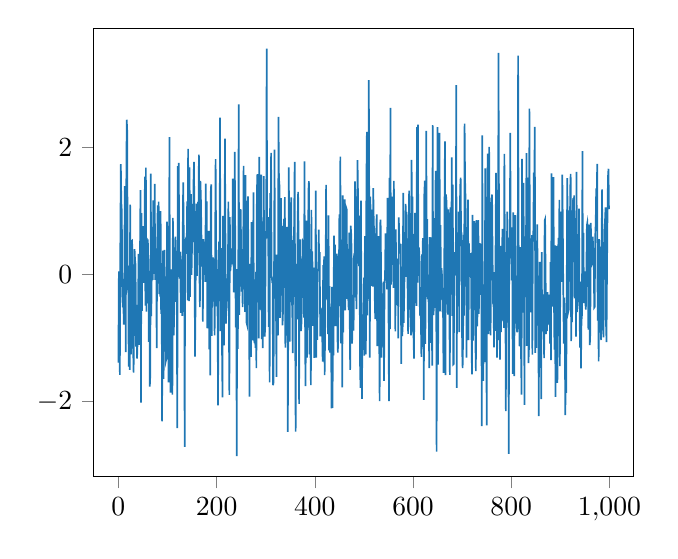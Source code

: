 % This file was created by matplotlib2tikz v0.6.17.
\begin{tikzpicture}

\definecolor{color0}{rgb}{0.122,0.467,0.706}

\begin{axis}[
xmin=-49.95, xmax=1048.95,
ymin=-3.177, ymax=3.875,
tick align=outside,
tick pos=left,
x grid style={white!69.02!black},
y grid style={white!69.02!black}
]
\addplot [semithick, color0, forget plot]
table {%
0 -1.387
1 0.05
2 -0.403
3 -1.577
4 0.545
5 1.739
6 1.128
7 1.0
8 -0.344
9 -0.517
10 -0.364
11 -0.786
12 -0.272
13 1.391
14 0.422
15 -1.218
16 1.283
17 2.435
18 2.259
19 -0.243
20 0.142
21 -1.447
22 -0.923
23 -1.5
24 1.099
25 0.023
26 -1.256
27 0.527
28 0.534
29 -0.091
30 -1.126
31 -1.543
32 -0.656
33 0.399
34 0.225
35 0.157
36 -1.134
37 -0.476
38 -1.32
39 -1.087
40 -0.744
41 0.325
42 -1.105
43 -0.509
44 0.336
45 1.328
46 -2.013
47 0.968
48 -0.572
49 0.51
50 -0.067
51 0.763
52 -0.13
53 0.035
54 1.54
55 -0.489
56 1.684
57 -0.584
58 0.579
59 -0.378
60 0.555
61 0.182
62 -1.06
63 0.057
64 -1.763
65 -1.586
66 1.587
67 -0.654
68 0.039
69 0.497
70 -0.085
71 1.166
72 0.722
73 0.012
74 1.426
75 -0.084
76 0.059
77 0.413
78 -1.155
79 0.354
80 1.088
81 0.173
82 1.148
83 -0.308
84 0.216
85 -0.346
86 0.998
87 -0.618
88 0.045
89 -2.308
90 -0.034
91 0.375
92 -1.64
93 -1.062
94 0.388
95 -1.16
96 -0.322
97 -1.35
98 -1.316
99 0.834
100 0.645
101 -0.372
102 -1.697
103 -0.454
104 2.161
105 -0.543
106 -1.858
107 0.081
108 -0.104
109 -0.211
110 -1.888
111 0.893
112 0.09
113 -0.958
114 0.293
115 -0.43
116 0.595
117 0.262
118 -0.067
119 -0.576
120 -2.417
121 1.704
122 1.255
123 1.756
124 0.011
125 -0.063
126 0.356
127 -0.601
128 -0.352
129 0.238
130 -0.651
131 0.627
132 1.452
133 0.748
134 0.341
135 -2.712
136 0.437
137 0.44
138 0.593
139 0.326
140 1.152
141 -0.407
142 1.978
143 -0.083
144 -0.417
145 1.685
146 -0.351
147 1.106
148 1.264
149 -0.006
150 0.442
151 1.111
152 0.509
153 1.452
154 1.771
155 0.65
156 -1.289
157 -0.591
158 0.67
159 1.115
160 -0.022
161 0.357
162 1.138
163 0.816
164 1.888
165 0.07
166 -0.511
167 1.473
168 1.225
169 0.68
170 0.125
171 0.499
172 -0.741
173 0.559
174 0.337
175 0.464
176 0.134
177 -0.113
178 1.431
179 0.383
180 1.152
181 -0.844
182 -0.781
183 -0.597
184 0.687
185 -1.176
186 -0.001
187 -1.584
188 1.28
189 1.417
190 -0.966
191 -0.045
192 0.022
193 0.272
194 -0.426
195 -0.204
196 -0.957
197 0.351
198 1.815
199 0.535
200 -0.499
201 0.086
202 -0.638
203 -2.059
204 0.216
205 0.519
206 -0.051
207 2.468
208 -0.889
209 0.414
210 0.112
211 -1.131
212 -1.932
213 0.922
214 -0.553
215 -1.113
216 -0.34
217 2.14
218 0.612
219 -0.773
220 -0.529
221 -0.32
222 -0.231
223 0.038
224 1.147
225 -0.721
226 -1.894
227 0.902
228 0.055
229 0.15
230 0.359
231 0.412
232 0.162
233 1.51
234 0.727
235 -0.278
236 0.431
237 1.931
238 0.531
239 -0.829
240 0.085
241 -2.856
242 -0.15
243 -1.167
244 -0.437
245 2.678
246 -0.634
247 -0.017
248 0.474
249 1.031
250 0.435
251 -0.27
252 0.261
253 -0.51
254 -0.02
255 1.71
256 0.39
257 0.127
258 -0.588
259 1.564
260 -0.354
261 -0.755
262 -0.786
263 1.058
264 1.228
265 -0.482
266 -0.185
267 -1.92
268 0.169
269 -1.081
270 -1.296
271 0.825
272 -0.944
273 0.715
274 -1.035
275 1.294
276 -0.918
277 -1.076
278 -0.68
279 -1.152
280 0.041
281 -1.473
282 1.283
283 1.578
284 -0.438
285 0.19
286 -1.005
287 1.852
288 -0.552
289 -0.474
290 -0.512
291 1.572
292 -1.014
293 0.148
294 -1.157
295 -0.494
296 1.549
297 0.118
298 -0.975
299 -0.814
300 0.65
301 0.689
302 3.554
303 0.57
304 0.732
305 0.905
306 -0.824
307 0.056
308 -1.694
309 1.281
310 0.538
311 1.916
312 -0.016
313 -0.093
314 -0.08
315 -1.74
316 -1.695
317 0.087
318 1.964
319 -0.302
320 0.312
321 -0.592
322 -1.611
323 0.315
324 0.006
325 -0.955
326 2.479
327 1.514
328 1.408
329 -0.68
330 0.074
331 1.204
332 -0.101
333 0.766
334 -0.8
335 -0.679
336 0.137
337 0.874
338 0.448
339 1.219
340 -1.148
341 0.05
342 -0.519
343 0.748
344 0.678
345 -2.475
346 -0.777
347 1.687
348 0.384
349 -1.054
350 0.963
351 0.972
352 1.214
353 -0.411
354 -0.514
355 -1.236
356 0.543
357 -0.024
358 0.953
359 1.771
360 -0.794
361 -2.471
362 -0.553
363 0.169
364 -0.704
365 0.78
366 1.299
367 0.584
368 -2.035
369 0.523
370 0.182
371 0.554
372 -0.889
373 -0.739
374 -0.245
375 -0.061
376 0.511
377 0.492
378 -0.676
379 1.78
380 -0.609
381 -1.755
382 -0.825
383 0.849
384 -1.305
385 -0.334
386 -0.23
387 1.312
388 1.471
389 -1.256
390 0.4
391 -1.039
392 -1.738
393 1.018
394 -0.125
395 0.363
396 -0.806
397 -0.718
398 0.109
399 -1.31
400 -0.62
401 -0.083
402 1.319
403 -1.306
404 -0.174
405 -1.026
406 0.076
407 0.093
408 0.706
409 0.115
410 0.353
411 -0.971
412 -0.828
413 -0.563
414 -0.549
415 -0.919
416 -1.368
417 0.148
418 -0.129
419 0.286
420 -1.581
421 -0.927
422 -0.002
423 1.411
424 -0.39
425 0.558
426 0.161
427 -0.937
428 0.932
429 -1.194
430 -0.183
431 -1.226
432 -0.577
433 -0.509
434 -2.106
435 -0.194
436 -2.096
437 -0.977
438 -1.27
439 0.614
440 -0.203
441 0.469
442 -0.81
443 -0.241
444 0.028
445 0.328
446 -0.968
447 -1.226
448 -0.257
449 -0.021
450 0.947
451 -0.495
452 1.854
453 -1.081
454 0.205
455 0.55
456 -1.775
457 1.245
458 -0.91
459 0.751
460 0.264
461 1.181
462 -0.564
463 0.216
464 1.05
465 1.026
466 -0.381
467 0.203
468 -0.355
469 -0.557
470 0.66
471 -0.56
472 -1.5
473 0.768
474 0.661
475 0.353
476 -1.085
477 -0.42
478 -0.667
479 -0.881
480 0.334
481 -0.357
482 1.466
483 0.814
484 -0.249
485 -0.544
486 0.406
487 1.801
488 1.238
489 0.532
490 0.135
491 0.926
492 -1.366
493 -1.782
494 1.165
495 -0.79
496 -1.957
497 -0.865
498 -1.186
499 -0.621
500 -0.048
501 -1.276
502 0.606
503 -0.632
504 -1.254
505 1.38
506 2.243
507 -0.64
508 1.032
509 0.763
510 3.057
511 0.681
512 -1.306
513 1.224
514 0.727
515 0.404
516 -0.178
517 1.02
518 -0.19
519 1.361
520 0.85
521 0.621
522 -0.335
523 -0.702
524 0.61
525 0.645
526 0.945
527 -1.126
528 0.331
529 0.474
530 0.604
531 -0.779
532 -1.989
533 0.785
534 0.865
535 0.049
536 -1.306
537 -0.297
538 -0.725
539 -1.132
540 -0.11
541 -1.671
542 -0.18
543 0.004
544 0.646
545 0.355
546 0.169
547 -0.232
548 1.206
549 0.344
550 -0.407
551 -1.991
552 1.521
553 -0.86
554 2.622
555 -0.159
556 0.467
557 1.226
558 0.931
559 0.756
560 -0.21
561 1.475
562 0.191
563 0.391
564 -0.892
565 0.711
566 -0.479
567 -0.289
568 0.25
569 0.189
570 -1.005
571 0.901
572 0.57
573 0.33
574 0.415
575 0.482
576 -1.403
577 0.125
578 -0.966
579 -0.81
580 1.286
581 -0.76
582 -0.362
583 0.15
584 0.447
585 1.111
586 -0.036
587 0.987
588 0.254
589 -0.261
590 -0.933
591 -0.32
592 1.319
593 0.786
594 0.332
595 -0.672
596 -0.958
597 1.805
598 1.015
599 1.227
600 -0.888
601 -0.949
602 -1.323
603 -0.06
604 0.971
605 -0.425
606 -0.325
607 -0.493
608 2.319
609 -0.127
610 2.357
611 0.082
612 0.426
613 0.315
614 -0.644
615 -0.601
616 -0.703
617 -1.295
618 0.319
619 -0.742
620 0.573
621 -0.389
622 -1.971
623 1.266
624 1.479
625 -1.089
626 -0.105
627 2.26
628 -0.274
629 0.871
630 -0.385
631 -0.094
632 -0.589
633 -1.473
634 0.588
635 0.244
636 0.585
637 -1.076
638 -0.224
639 -1.433
640 2.351
641 -0.288
642 -0.638
643 0.888
644 -0.078
645 -0.524
646 1.631
647 0.71
648 -2.784
649 0.375
650 2.321
651 -1.416
652 0.197
653 0.605
654 2.228
655 -0.577
656 0.779
657 -0.393
658 0.102
659 -0.005
660 -0.59
661 -0.452
662 -1.547
663 -1.108
664 0.92
665 2.094
666 -1.582
667 1.262
668 1.173
669 0.943
670 -0.378
671 -0.628
672 1.027
673 -0.362
674 -0.587
675 -1.578
676 1.057
677 -0.315
678 0.415
679 1.842
680 -0.648
681 1.416
682 -1.414
683 -1.406
684 0.354
685 -0.009
686 0.234
687 0.009
688 2.981
689 -1.784
690 0.43
691 0.605
692 -0.414
693 0.99
694 -0.904
695 0.641
696 1.373
697 1.524
698 0.539
699 0.569
700 -1.177
701 -1.471
702 -0.992
703 0.625
704 -0.645
705 2.375
706 1.493
707 1.176
708 0.52
709 -1.308
710 0.153
711 0.085
712 1.177
713 -1.03
714 0.49
715 0.193
716 0.018
717 -0.012
718 0.337
719 -0.855
720 -1.571
721 0.937
722 -1.04
723 0.221
724 -0.082
725 0.839
726 -0.273
727 -1.055
728 -1.517
729 0.855
730 -0.063
731 -0.813
732 0.269
733 0.856
734 -0.619
735 -0.174
736 0.494
737 -0.321
738 0.484
739 0.004
740 -2.383
741 2.19
742 -0.219
743 -1.671
744 -0.904
745 -0.156
746 -1.376
747 1.672
748 0.602
749 0.038
750 -2.373
751 0.696
752 1.903
753 0.858
754 -0.935
755 2.008
756 0.609
757 0.109
758 -0.958
759 0.796
760 1.152
761 1.259
762 0.287
763 -0.455
764 -0.481
765 -1.147
766 0.037
767 -0.887
768 0.316
769 1.598
770 -0.452
771 -1.306
772 1.332
773 -1.03
774 3.489
775 1.232
776 -0.64
777 -1.339
778 0.452
779 -0.905
780 -0.598
781 -0.224
782 0.718
783 -0.725
784 0.319
785 -0.839
786 1.898
787 0.375
788 -0.113
789 -2.148
790 -0.09
791 0.341
792 0.99
793 0.434
794 -0.671
795 -2.822
796 0.577
797 0.255
798 2.229
799 0.403
800 0.743
801 -0.091
802 0.469
803 -1.562
804 0.98
805 0.288
806 -1.596
807 -0.257
808 0.935
809 -0.007
810 -0.514
811 -0.806
812 -0.907
813 -0.821
814 3.442
815 0.609
816 -0.546
817 -1.129
818 -0.986
819 0.431
820 -1.304
821 -1.888
822 1.82
823 0.053
824 -0.598
825 1.444
826 -0.246
827 -2.049
828 0.6
829 -0.23
830 0.46
831 1.909
832 -1.12
833 -1.047
834 1.524
835 -1.392
836 -1.196
837 2.611
838 0.353
839 0.017
840 -0.596
841 -0.089
842 0.619
843 -1.261
844 0.489
845 0.689
846 1.603
847 1.553
848 2.322
849 -1.233
850 0.191
851 -1.152
852 0.116
853 0.79
854 -0.42
855 -0.148
856 -2.225
857 -0.554
858 0.2
859 -1.146
860 0.141
861 -1.961
862 0.353
863 -0.89
864 -0.312
865 -0.82
866 -0.853
867 -1.313
868 0.849
869 0.872
870 -0.035
871 -0.937
872 -0.643
873 -0.887
874 -0.278
875 -0.789
876 -0.316
877 -0.484
878 -0.408
879 -1.086
880 0.197
881 -1.346
882 1.593
883 0.903
884 -0.505
885 0.056
886 1.532
887 -0.415
888 -1.18
889 0.459
890 -1.922
891 0.04
892 -0.294
893 0.452
894 -1.705
895 -0.362
896 0.578
897 -0.731
898 1.173
899 -1.44
900 0.009
901 0.989
902 0.365
903 -0.113
904 1.573
905 0.821
906 -0.259
907 -1.086
908 -0.361
909 -0.669
910 -2.212
911 -1.713
912 -1.862
913 -0.195
914 1.517
915 0.815
916 -0.591
917 -0.557
918 1.008
919 -0.11
920 1.332
921 1.582
922 -1.047
923 -0.361
924 -0.747
925 0.869
926 1.201
927 0.374
928 1.245
929 -0.375
930 -0.08
931 0.889
932 -0.977
933 1.615
934 -0.591
935 -0.385
936 0.155
937 -0.07
938 1.038
939 -0.365
940 -1.15
941 -0.11
942 -1.477
943 -0.735
944 -0.643
945 1.942
946 -0.204
947 0.657
948 -0.45
949 -0.256
950 0.05
951 -0.457
952 -0.55
953 0.059
954 0.771
955 0.817
956 0.67
957 -0.866
958 0.785
959 0.171
960 -1.109
961 -0.916
962 0.814
963 0.461
964 0.159
965 0.18
966 0.596
967 0.387
968 0.207
969 -0.52
970 -0.508
971 0.598
972 0.804
973 1.356
974 1.097
975 1.74
976 -0.724
977 -0.013
978 -1.365
979 0.556
980 0.29
981 0.44
982 -0.824
983 -1.029
984 0.488
985 1.34
986 -0.54
987 -0.877
988 -0.988
989 0.26
990 0.702
991 0.864
992 1.056
993 -0.783
994 -1.064
995 0.023
996 0.949
997 1.539
998 1.664
999 1.028
};
\end{axis}

\end{tikzpicture}